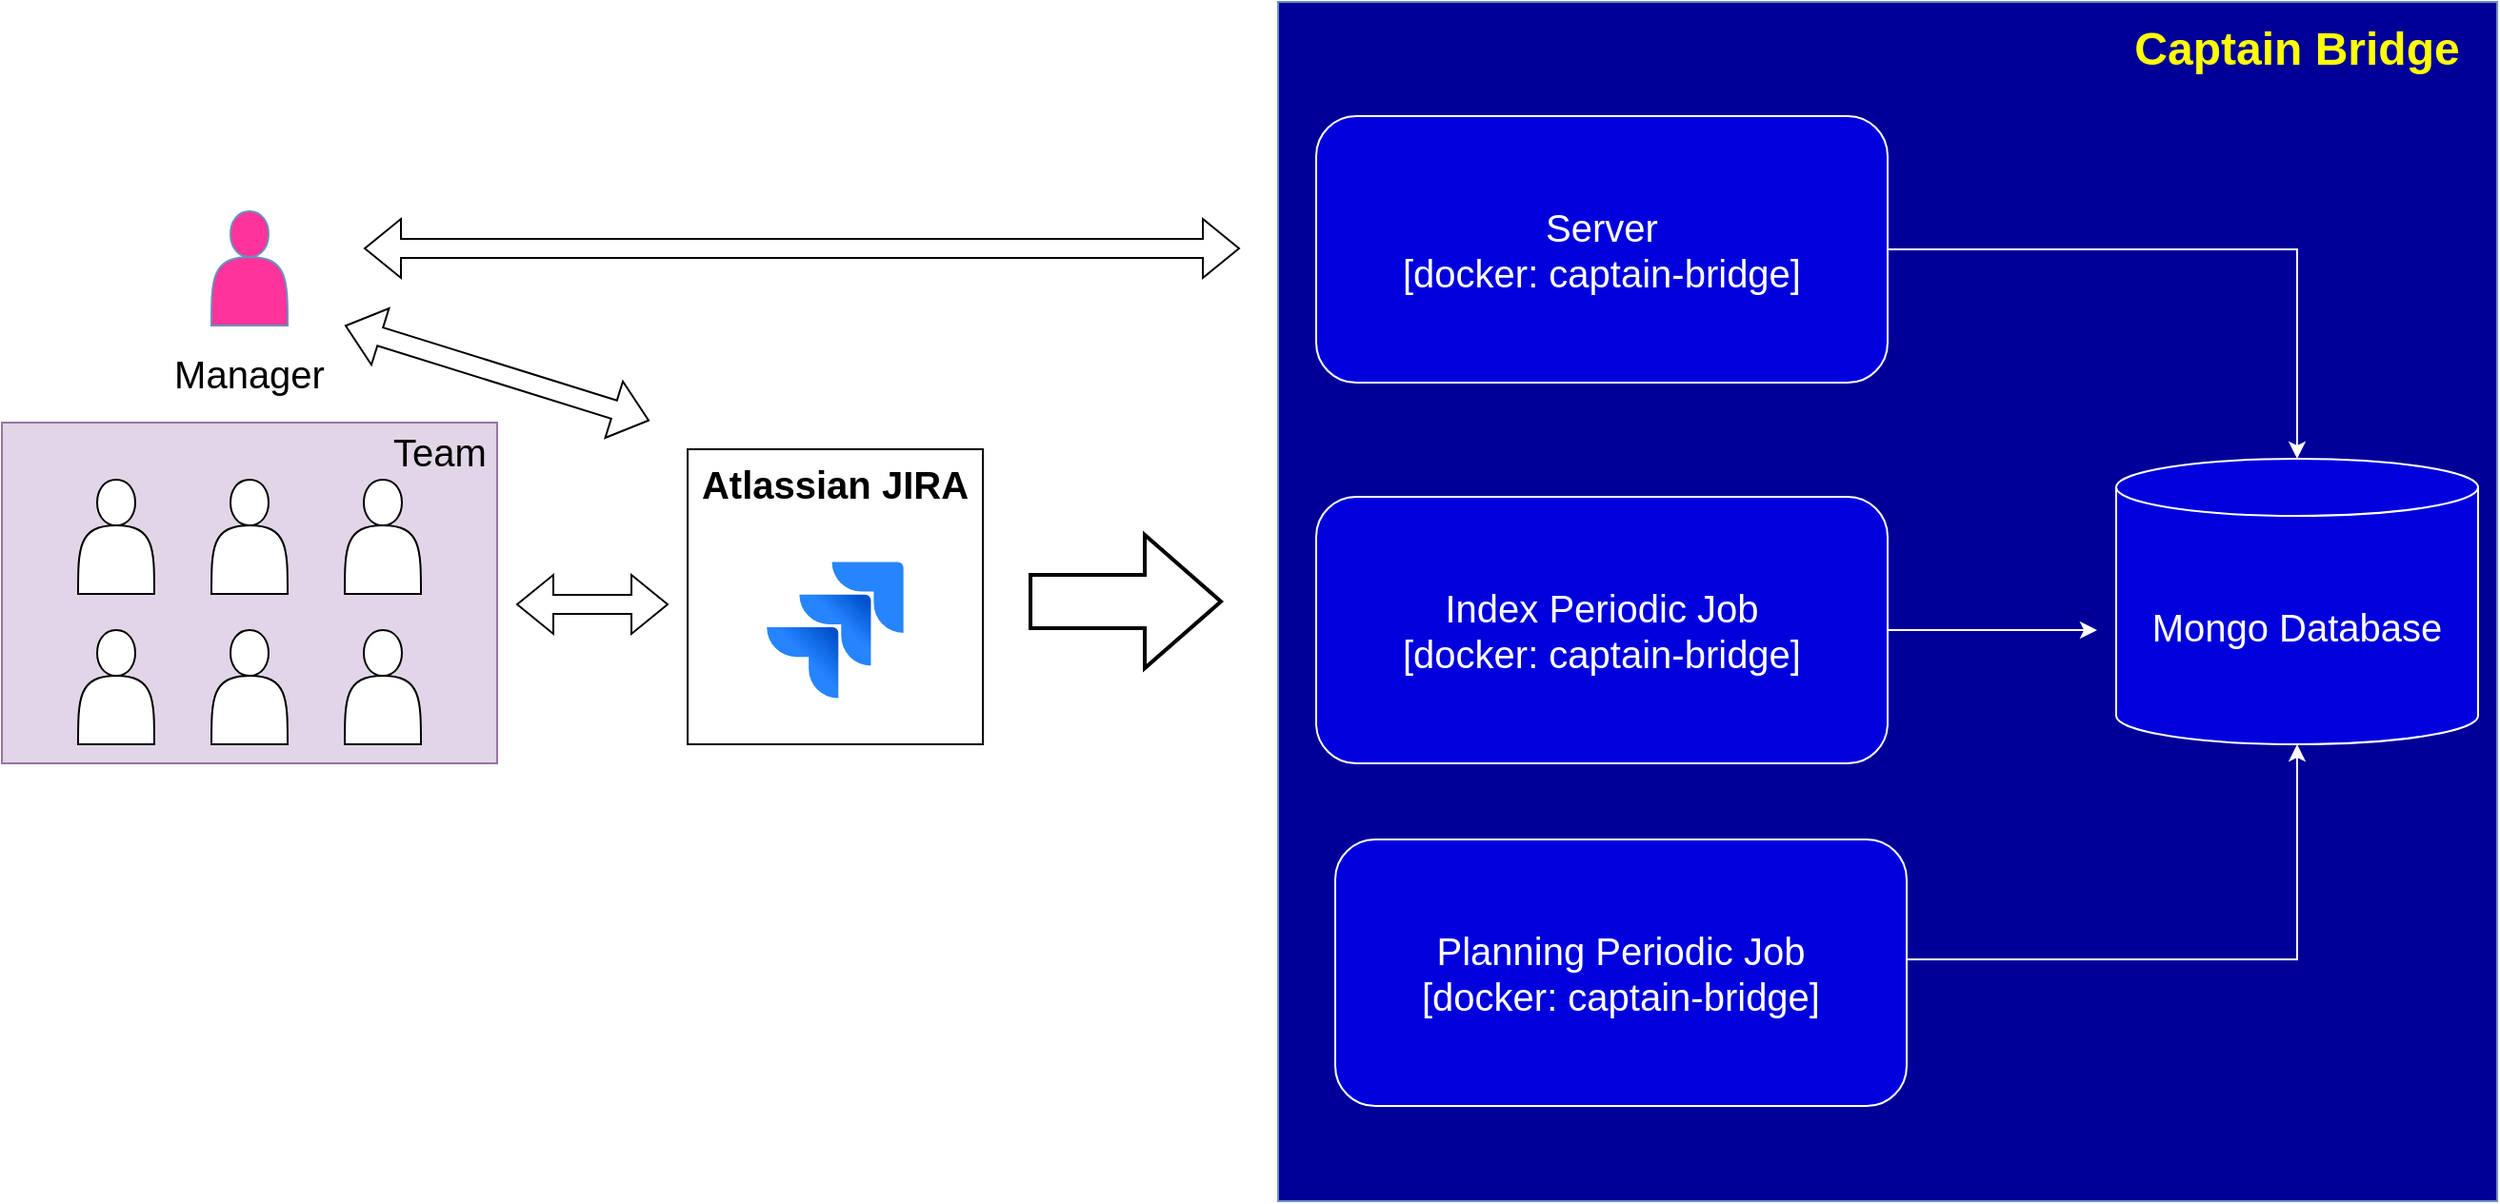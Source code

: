 <mxfile version="25.0.3">
  <diagram name="Страница — 1" id="iXKBSagJiUr_qD_LvLRX">
    <mxGraphModel dx="2191" dy="759" grid="1" gridSize="10" guides="1" tooltips="1" connect="1" arrows="1" fold="1" page="1" pageScale="1" pageWidth="827" pageHeight="1169" math="0" shadow="0">
      <root>
        <mxCell id="0" />
        <mxCell id="1" parent="0" />
        <mxCell id="QE3bn2jYNVTKnfU2roEE-16" value="" style="rounded=0;whiteSpace=wrap;html=1;fillColor=#e1d5e7;strokeColor=#9673a6;" vertex="1" parent="1">
          <mxGeometry x="-670" y="401" width="260" height="179" as="geometry" />
        </mxCell>
        <mxCell id="IeSUwaB9jIrNO8kcGbB0-12" value="" style="rounded=0;whiteSpace=wrap;html=1;fillColor=#000098;strokeColor=#6c8ebf;" parent="1" vertex="1">
          <mxGeometry y="180" width="640" height="630" as="geometry" />
        </mxCell>
        <mxCell id="IeSUwaB9jIrNO8kcGbB0-4" style="edgeStyle=orthogonalEdgeStyle;rounded=0;orthogonalLoop=1;jettySize=auto;html=1;fontColor=#FFFFFF;strokeColor=#FFFFFF;" parent="1" source="IeSUwaB9jIrNO8kcGbB0-2" target="IeSUwaB9jIrNO8kcGbB0-3" edge="1">
          <mxGeometry relative="1" as="geometry" />
        </mxCell>
        <mxCell id="IeSUwaB9jIrNO8kcGbB0-2" value="&lt;font style=&quot;font-size: 20px;&quot; color=&quot;#ffffff&quot;&gt;Server&lt;/font&gt;&lt;div&gt;&lt;font style=&quot;font-size: 20px;&quot; color=&quot;#ffffff&quot;&gt;[docker: captain-bridge]&lt;/font&gt;&lt;/div&gt;" style="rounded=1;whiteSpace=wrap;html=1;fillColor=#0000DD;strokeColor=#FFFFFF;" parent="1" vertex="1">
          <mxGeometry x="20" y="240" width="300" height="140" as="geometry" />
        </mxCell>
        <mxCell id="IeSUwaB9jIrNO8kcGbB0-3" value="Mongo Database" style="shape=cylinder3;whiteSpace=wrap;html=1;boundedLbl=1;backgroundOutline=1;size=15;fillColor=#0000DD;strokeColor=#FFFFFF;fontSize=20;fontColor=#FFFFFF;" parent="1" vertex="1">
          <mxGeometry x="440" y="420" width="190" height="150" as="geometry" />
        </mxCell>
        <mxCell id="IeSUwaB9jIrNO8kcGbB0-8" style="edgeStyle=orthogonalEdgeStyle;rounded=0;orthogonalLoop=1;jettySize=auto;html=1;strokeColor=#FFFFFF;" parent="1" source="IeSUwaB9jIrNO8kcGbB0-7" edge="1">
          <mxGeometry relative="1" as="geometry">
            <mxPoint x="430" y="510" as="targetPoint" />
          </mxGeometry>
        </mxCell>
        <mxCell id="IeSUwaB9jIrNO8kcGbB0-7" value="&lt;div&gt;Index Periodic Job&lt;/div&gt;&lt;div&gt;[docker: captain-bridge]&lt;/div&gt;" style="rounded=1;whiteSpace=wrap;html=1;fillColor=#0000DD;strokeColor=#FFFFFF;fontSize=20;gradientColor=none;fontColor=#FFFFFF;" parent="1" vertex="1">
          <mxGeometry x="20" y="440" width="300" height="140" as="geometry" />
        </mxCell>
        <mxCell id="IeSUwaB9jIrNO8kcGbB0-11" value="&lt;div&gt;Planning Periodic Job&lt;/div&gt;&lt;div&gt;[docker: captain-bridge]&lt;/div&gt;" style="rounded=1;whiteSpace=wrap;html=1;fillColor=#0000DD;fontSize=20;fontColor=#FFFFFF;strokeColor=#FFFFFF;" parent="1" vertex="1">
          <mxGeometry x="30" y="620" width="300" height="140" as="geometry" />
        </mxCell>
        <mxCell id="IeSUwaB9jIrNO8kcGbB0-13" style="edgeStyle=orthogonalEdgeStyle;rounded=0;orthogonalLoop=1;jettySize=auto;html=1;exitX=1;exitY=0.45;exitDx=0;exitDy=0;exitPerimeter=0;entryX=0.5;entryY=1;entryDx=0;entryDy=0;entryPerimeter=0;strokeColor=#FFFFFF;" parent="1" source="IeSUwaB9jIrNO8kcGbB0-11" target="IeSUwaB9jIrNO8kcGbB0-3" edge="1">
          <mxGeometry relative="1" as="geometry" />
        </mxCell>
        <mxCell id="IeSUwaB9jIrNO8kcGbB0-15" value="&lt;font color=&quot;#ffff00&quot; style=&quot;font-size: 24px;&quot;&gt;&lt;b style=&quot;&quot;&gt;Captain Bridge&lt;/b&gt;&lt;/font&gt;" style="text;html=1;align=center;verticalAlign=middle;whiteSpace=wrap;rounded=0;" parent="1" vertex="1">
          <mxGeometry x="430" y="180" width="210" height="50" as="geometry" />
        </mxCell>
        <mxCell id="IeSUwaB9jIrNO8kcGbB0-19" value="&lt;font style=&quot;font-size: 20px;&quot;&gt;&lt;b&gt;Atlassian JIRA&lt;/b&gt;&lt;/font&gt;" style="whiteSpace=wrap;html=1;aspect=fixed;verticalAlign=top;" parent="1" vertex="1">
          <mxGeometry x="-310" y="415" width="155" height="155" as="geometry" />
        </mxCell>
        <mxCell id="IeSUwaB9jIrNO8kcGbB0-20" value="" style="shape=actor;whiteSpace=wrap;html=1;fillColor=#FF3399;strokeColor=#6c8ebf;" parent="1" vertex="1">
          <mxGeometry x="-560" y="290" width="40" height="60" as="geometry" />
        </mxCell>
        <mxCell id="IeSUwaB9jIrNO8kcGbB0-22" value="&lt;font&gt;Manager&lt;/font&gt;" style="text;html=1;align=center;verticalAlign=middle;whiteSpace=wrap;rounded=0;fontSize=20;" parent="1" vertex="1">
          <mxGeometry x="-570" y="360" width="60" height="30" as="geometry" />
        </mxCell>
        <mxCell id="QE3bn2jYNVTKnfU2roEE-5" value="" style="shape=actor;whiteSpace=wrap;html=1;" vertex="1" parent="1">
          <mxGeometry x="-630" y="431" width="40" height="60" as="geometry" />
        </mxCell>
        <mxCell id="QE3bn2jYNVTKnfU2roEE-6" value="" style="shape=actor;whiteSpace=wrap;html=1;" vertex="1" parent="1">
          <mxGeometry x="-560" y="431" width="40" height="60" as="geometry" />
        </mxCell>
        <mxCell id="QE3bn2jYNVTKnfU2roEE-7" value="" style="shape=actor;whiteSpace=wrap;html=1;" vertex="1" parent="1">
          <mxGeometry x="-490" y="431" width="40" height="60" as="geometry" />
        </mxCell>
        <mxCell id="QE3bn2jYNVTKnfU2roEE-8" value="" style="shape=actor;whiteSpace=wrap;html=1;" vertex="1" parent="1">
          <mxGeometry x="-630" y="510" width="40" height="60" as="geometry" />
        </mxCell>
        <mxCell id="QE3bn2jYNVTKnfU2roEE-9" value="" style="shape=actor;whiteSpace=wrap;html=1;" vertex="1" parent="1">
          <mxGeometry x="-560" y="510" width="40" height="60" as="geometry" />
        </mxCell>
        <mxCell id="QE3bn2jYNVTKnfU2roEE-10" value="" style="shape=actor;whiteSpace=wrap;html=1;" vertex="1" parent="1">
          <mxGeometry x="-490" y="510" width="40" height="60" as="geometry" />
        </mxCell>
        <mxCell id="QE3bn2jYNVTKnfU2roEE-11" value="" style="image;html=1;image=img/lib/atlassian/Jira_Logo.svg;" vertex="1" parent="1">
          <mxGeometry x="-268.5" y="474" width="72" height="72" as="geometry" />
        </mxCell>
        <mxCell id="QE3bn2jYNVTKnfU2roEE-15" value="" style="verticalLabelPosition=bottom;verticalAlign=top;html=1;strokeWidth=2;shape=mxgraph.arrows2.arrow;dy=0.6;dx=40;notch=0;" vertex="1" parent="1">
          <mxGeometry x="-130" y="460" width="100" height="70" as="geometry" />
        </mxCell>
        <mxCell id="QE3bn2jYNVTKnfU2roEE-17" value="&lt;font style=&quot;font-size: 20px;&quot;&gt;Team&lt;/font&gt;" style="text;html=1;align=center;verticalAlign=middle;whiteSpace=wrap;rounded=0;" vertex="1" parent="1">
          <mxGeometry x="-470" y="401" width="60" height="30" as="geometry" />
        </mxCell>
        <mxCell id="QE3bn2jYNVTKnfU2roEE-19" value="" style="shape=flexArrow;endArrow=classic;startArrow=classic;html=1;rounded=0;" edge="1" parent="1">
          <mxGeometry width="100" height="100" relative="1" as="geometry">
            <mxPoint x="-400" y="496.5" as="sourcePoint" />
            <mxPoint x="-320" y="496.5" as="targetPoint" />
          </mxGeometry>
        </mxCell>
        <mxCell id="QE3bn2jYNVTKnfU2roEE-20" value="" style="shape=flexArrow;endArrow=classic;startArrow=classic;html=1;rounded=0;" edge="1" parent="1">
          <mxGeometry width="100" height="100" relative="1" as="geometry">
            <mxPoint x="-480" y="309.5" as="sourcePoint" />
            <mxPoint x="-20" y="309.5" as="targetPoint" />
          </mxGeometry>
        </mxCell>
        <mxCell id="QE3bn2jYNVTKnfU2roEE-21" value="" style="shape=flexArrow;endArrow=classic;startArrow=classic;html=1;rounded=0;" edge="1" parent="1">
          <mxGeometry width="100" height="100" relative="1" as="geometry">
            <mxPoint x="-490" y="350" as="sourcePoint" />
            <mxPoint x="-330" y="400" as="targetPoint" />
          </mxGeometry>
        </mxCell>
      </root>
    </mxGraphModel>
  </diagram>
</mxfile>

